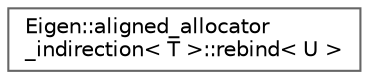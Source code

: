 digraph "类继承关系图"
{
 // LATEX_PDF_SIZE
  bgcolor="transparent";
  edge [fontname=Helvetica,fontsize=10,labelfontname=Helvetica,labelfontsize=10];
  node [fontname=Helvetica,fontsize=10,shape=box,height=0.2,width=0.4];
  rankdir="LR";
  Node0 [id="Node000000",label="Eigen::aligned_allocator\l_indirection\< T \>::rebind\< U \>",height=0.2,width=0.4,color="grey40", fillcolor="white", style="filled",URL="$struct_eigen_1_1aligned__allocator__indirection_1_1rebind.html",tooltip=" "];
}

